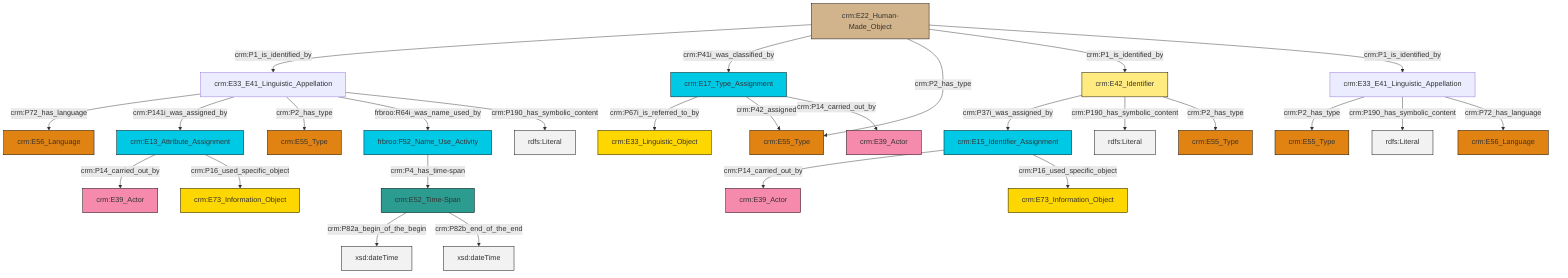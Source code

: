 graph TD
classDef Literal fill:#f2f2f2,stroke:#000000;
classDef CRM_Entity fill:#FFFFFF,stroke:#000000;
classDef Temporal_Entity fill:#00C9E6, stroke:#000000;
classDef Type fill:#E18312, stroke:#000000;
classDef Time-Span fill:#2C9C91, stroke:#000000;
classDef Appellation fill:#FFEB7F, stroke:#000000;
classDef Place fill:#008836, stroke:#000000;
classDef Persistent_Item fill:#B266B2, stroke:#000000;
classDef Conceptual_Object fill:#FFD700, stroke:#000000;
classDef Physical_Thing fill:#D2B48C, stroke:#000000;
classDef Actor fill:#f58aad, stroke:#000000;
classDef PC_Classes fill:#4ce600, stroke:#000000;
classDef Multi fill:#cccccc,stroke:#000000;

0["crm:E33_E41_Linguistic_Appellation"]:::Default -->|crm:P2_has_type| 1["crm:E55_Type"]:::Type
2["crm:E17_Type_Assignment"]:::Temporal_Entity -->|crm:P67i_is_referred_to_by| 3["crm:E33_Linguistic_Object"]:::Conceptual_Object
4["crm:E52_Time-Span"]:::Time-Span -->|crm:P82a_begin_of_the_begin| 5[xsd:dateTime]:::Literal
2["crm:E17_Type_Assignment"]:::Temporal_Entity -->|crm:P42_assigned| 8["crm:E55_Type"]:::Type
14["crm:E22_Human-Made_Object"]:::Physical_Thing -->|crm:P1_is_identified_by| 15["crm:E33_E41_Linguistic_Appellation"]:::Default
15["crm:E33_E41_Linguistic_Appellation"]:::Default -->|crm:P72_has_language| 16["crm:E56_Language"]:::Type
18["crm:E13_Attribute_Assignment"]:::Temporal_Entity -->|crm:P14_carried_out_by| 6["crm:E39_Actor"]:::Actor
20["frbroo:F52_Name_Use_Activity"]:::Temporal_Entity -->|crm:P4_has_time-span| 4["crm:E52_Time-Span"]:::Time-Span
21["crm:E42_Identifier"]:::Appellation -->|crm:P37i_was_assigned_by| 9["crm:E15_Identifier_Assignment"]:::Temporal_Entity
15["crm:E33_E41_Linguistic_Appellation"]:::Default -->|crm:P141i_was_assigned_by| 18["crm:E13_Attribute_Assignment"]:::Temporal_Entity
9["crm:E15_Identifier_Assignment"]:::Temporal_Entity -->|crm:P14_carried_out_by| 26["crm:E39_Actor"]:::Actor
15["crm:E33_E41_Linguistic_Appellation"]:::Default -->|crm:P2_has_type| 27["crm:E55_Type"]:::Type
14["crm:E22_Human-Made_Object"]:::Physical_Thing -->|crm:P41i_was_classified_by| 2["crm:E17_Type_Assignment"]:::Temporal_Entity
9["crm:E15_Identifier_Assignment"]:::Temporal_Entity -->|crm:P16_used_specific_object| 28["crm:E73_Information_Object"]:::Conceptual_Object
14["crm:E22_Human-Made_Object"]:::Physical_Thing -->|crm:P2_has_type| 8["crm:E55_Type"]:::Type
4["crm:E52_Time-Span"]:::Time-Span -->|crm:P82b_end_of_the_end| 34[xsd:dateTime]:::Literal
21["crm:E42_Identifier"]:::Appellation -->|crm:P190_has_symbolic_content| 36[rdfs:Literal]:::Literal
0["crm:E33_E41_Linguistic_Appellation"]:::Default -->|crm:P190_has_symbolic_content| 37[rdfs:Literal]:::Literal
0["crm:E33_E41_Linguistic_Appellation"]:::Default -->|crm:P72_has_language| 40["crm:E56_Language"]:::Type
2["crm:E17_Type_Assignment"]:::Temporal_Entity -->|crm:P14_carried_out_by| 41["crm:E39_Actor"]:::Actor
15["crm:E33_E41_Linguistic_Appellation"]:::Default -->|frbroo:R64i_was_name_used_by| 20["frbroo:F52_Name_Use_Activity"]:::Temporal_Entity
14["crm:E22_Human-Made_Object"]:::Physical_Thing -->|crm:P1_is_identified_by| 21["crm:E42_Identifier"]:::Appellation
14["crm:E22_Human-Made_Object"]:::Physical_Thing -->|crm:P1_is_identified_by| 0["crm:E33_E41_Linguistic_Appellation"]:::Default
15["crm:E33_E41_Linguistic_Appellation"]:::Default -->|crm:P190_has_symbolic_content| 43[rdfs:Literal]:::Literal
18["crm:E13_Attribute_Assignment"]:::Temporal_Entity -->|crm:P16_used_specific_object| 44["crm:E73_Information_Object"]:::Conceptual_Object
21["crm:E42_Identifier"]:::Appellation -->|crm:P2_has_type| 11["crm:E55_Type"]:::Type